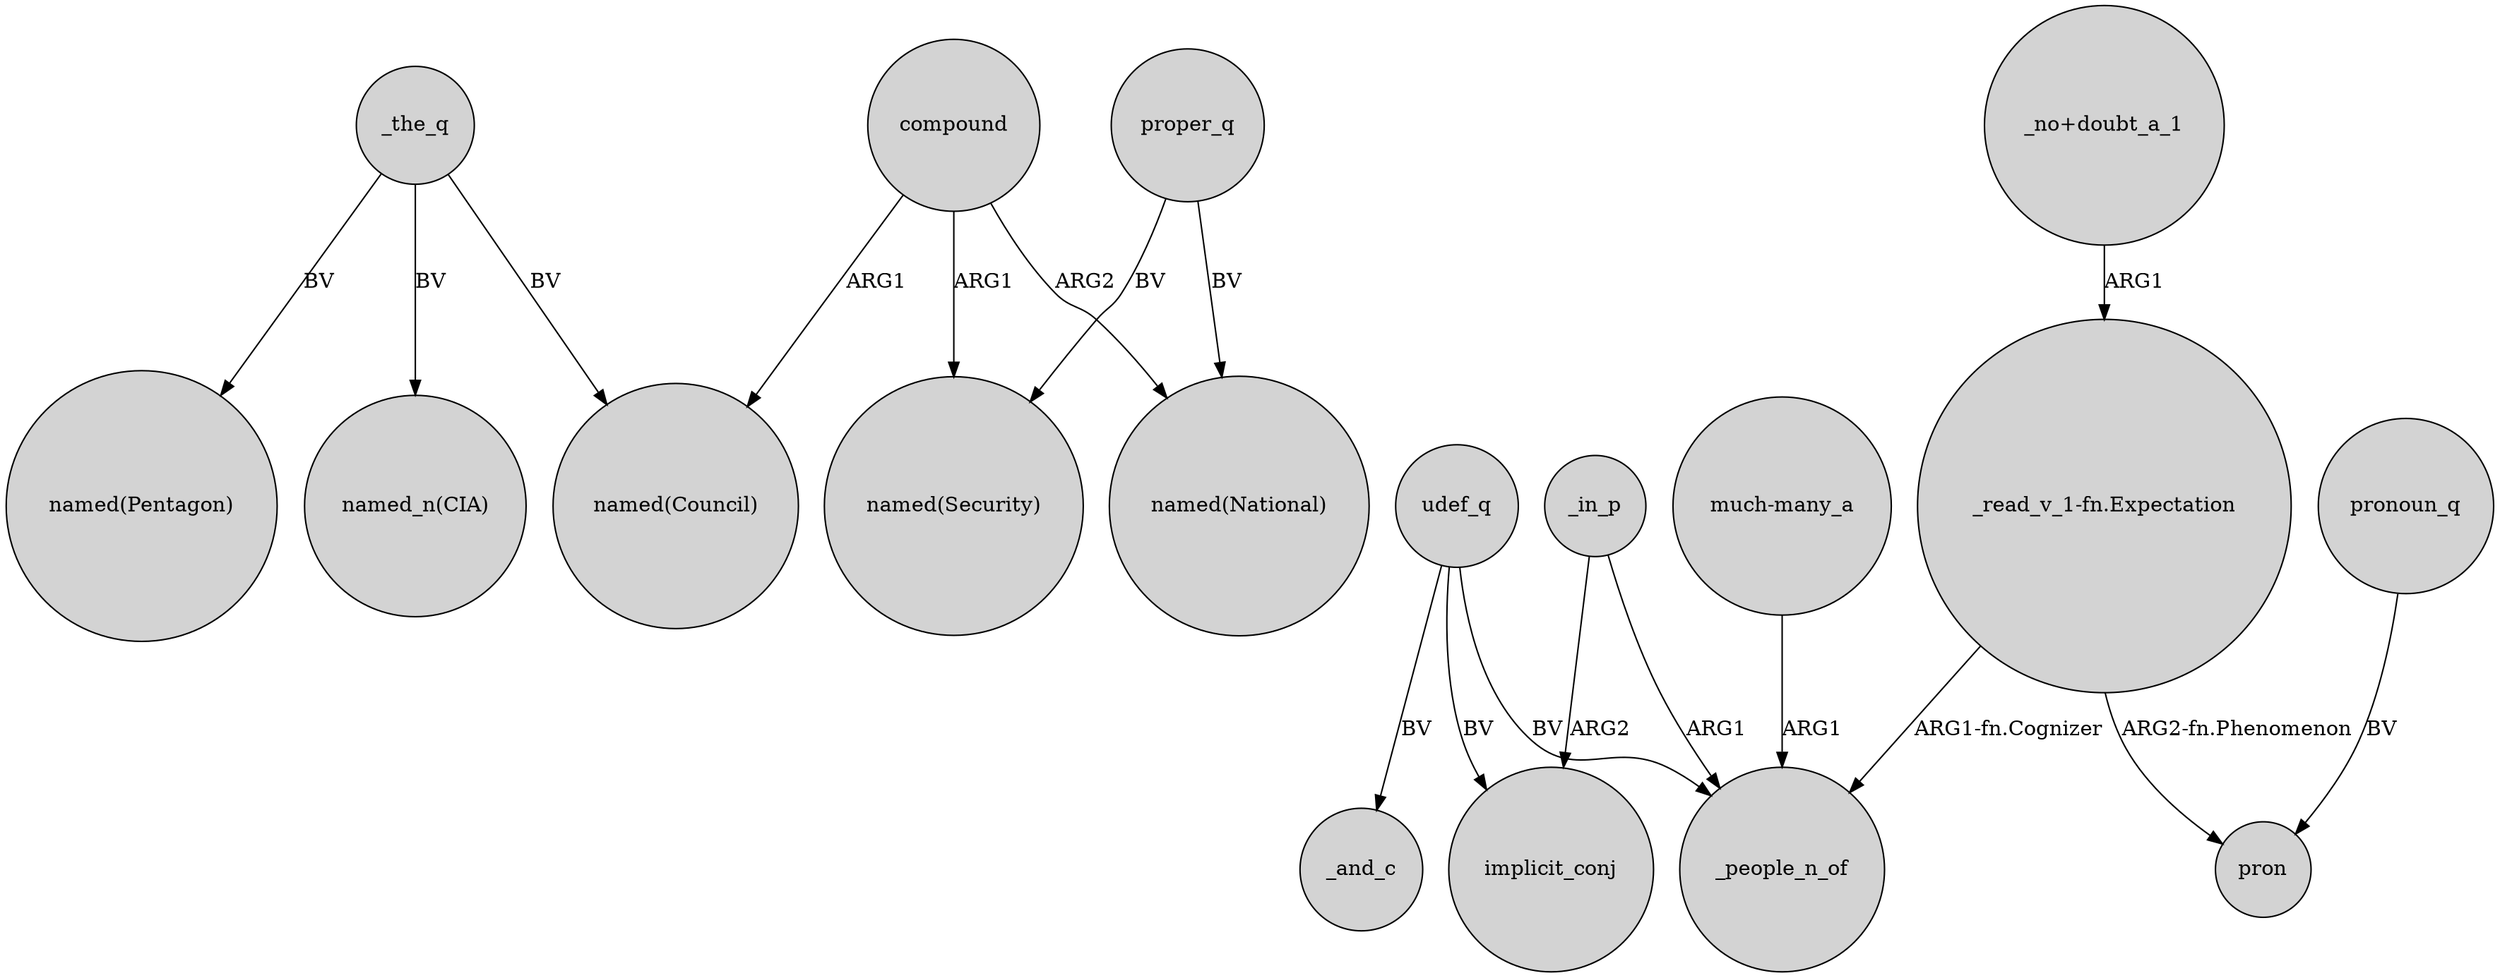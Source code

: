 digraph {
	node [shape=circle style=filled]
	compound -> "named(Council)" [label=ARG1]
	"_read_v_1-fn.Expectation" -> _people_n_of [label="ARG1-fn.Cognizer"]
	_the_q -> "named_n(CIA)" [label=BV]
	udef_q -> _people_n_of [label=BV]
	compound -> "named(National)" [label=ARG2]
	_the_q -> "named(Council)" [label=BV]
	proper_q -> "named(National)" [label=BV]
	udef_q -> _and_c [label=BV]
	"_no+doubt_a_1" -> "_read_v_1-fn.Expectation" [label=ARG1]
	udef_q -> implicit_conj [label=BV]
	_in_p -> implicit_conj [label=ARG2]
	proper_q -> "named(Security)" [label=BV]
	pronoun_q -> pron [label=BV]
	compound -> "named(Security)" [label=ARG1]
	_in_p -> _people_n_of [label=ARG1]
	"much-many_a" -> _people_n_of [label=ARG1]
	_the_q -> "named(Pentagon)" [label=BV]
	"_read_v_1-fn.Expectation" -> pron [label="ARG2-fn.Phenomenon"]
}
